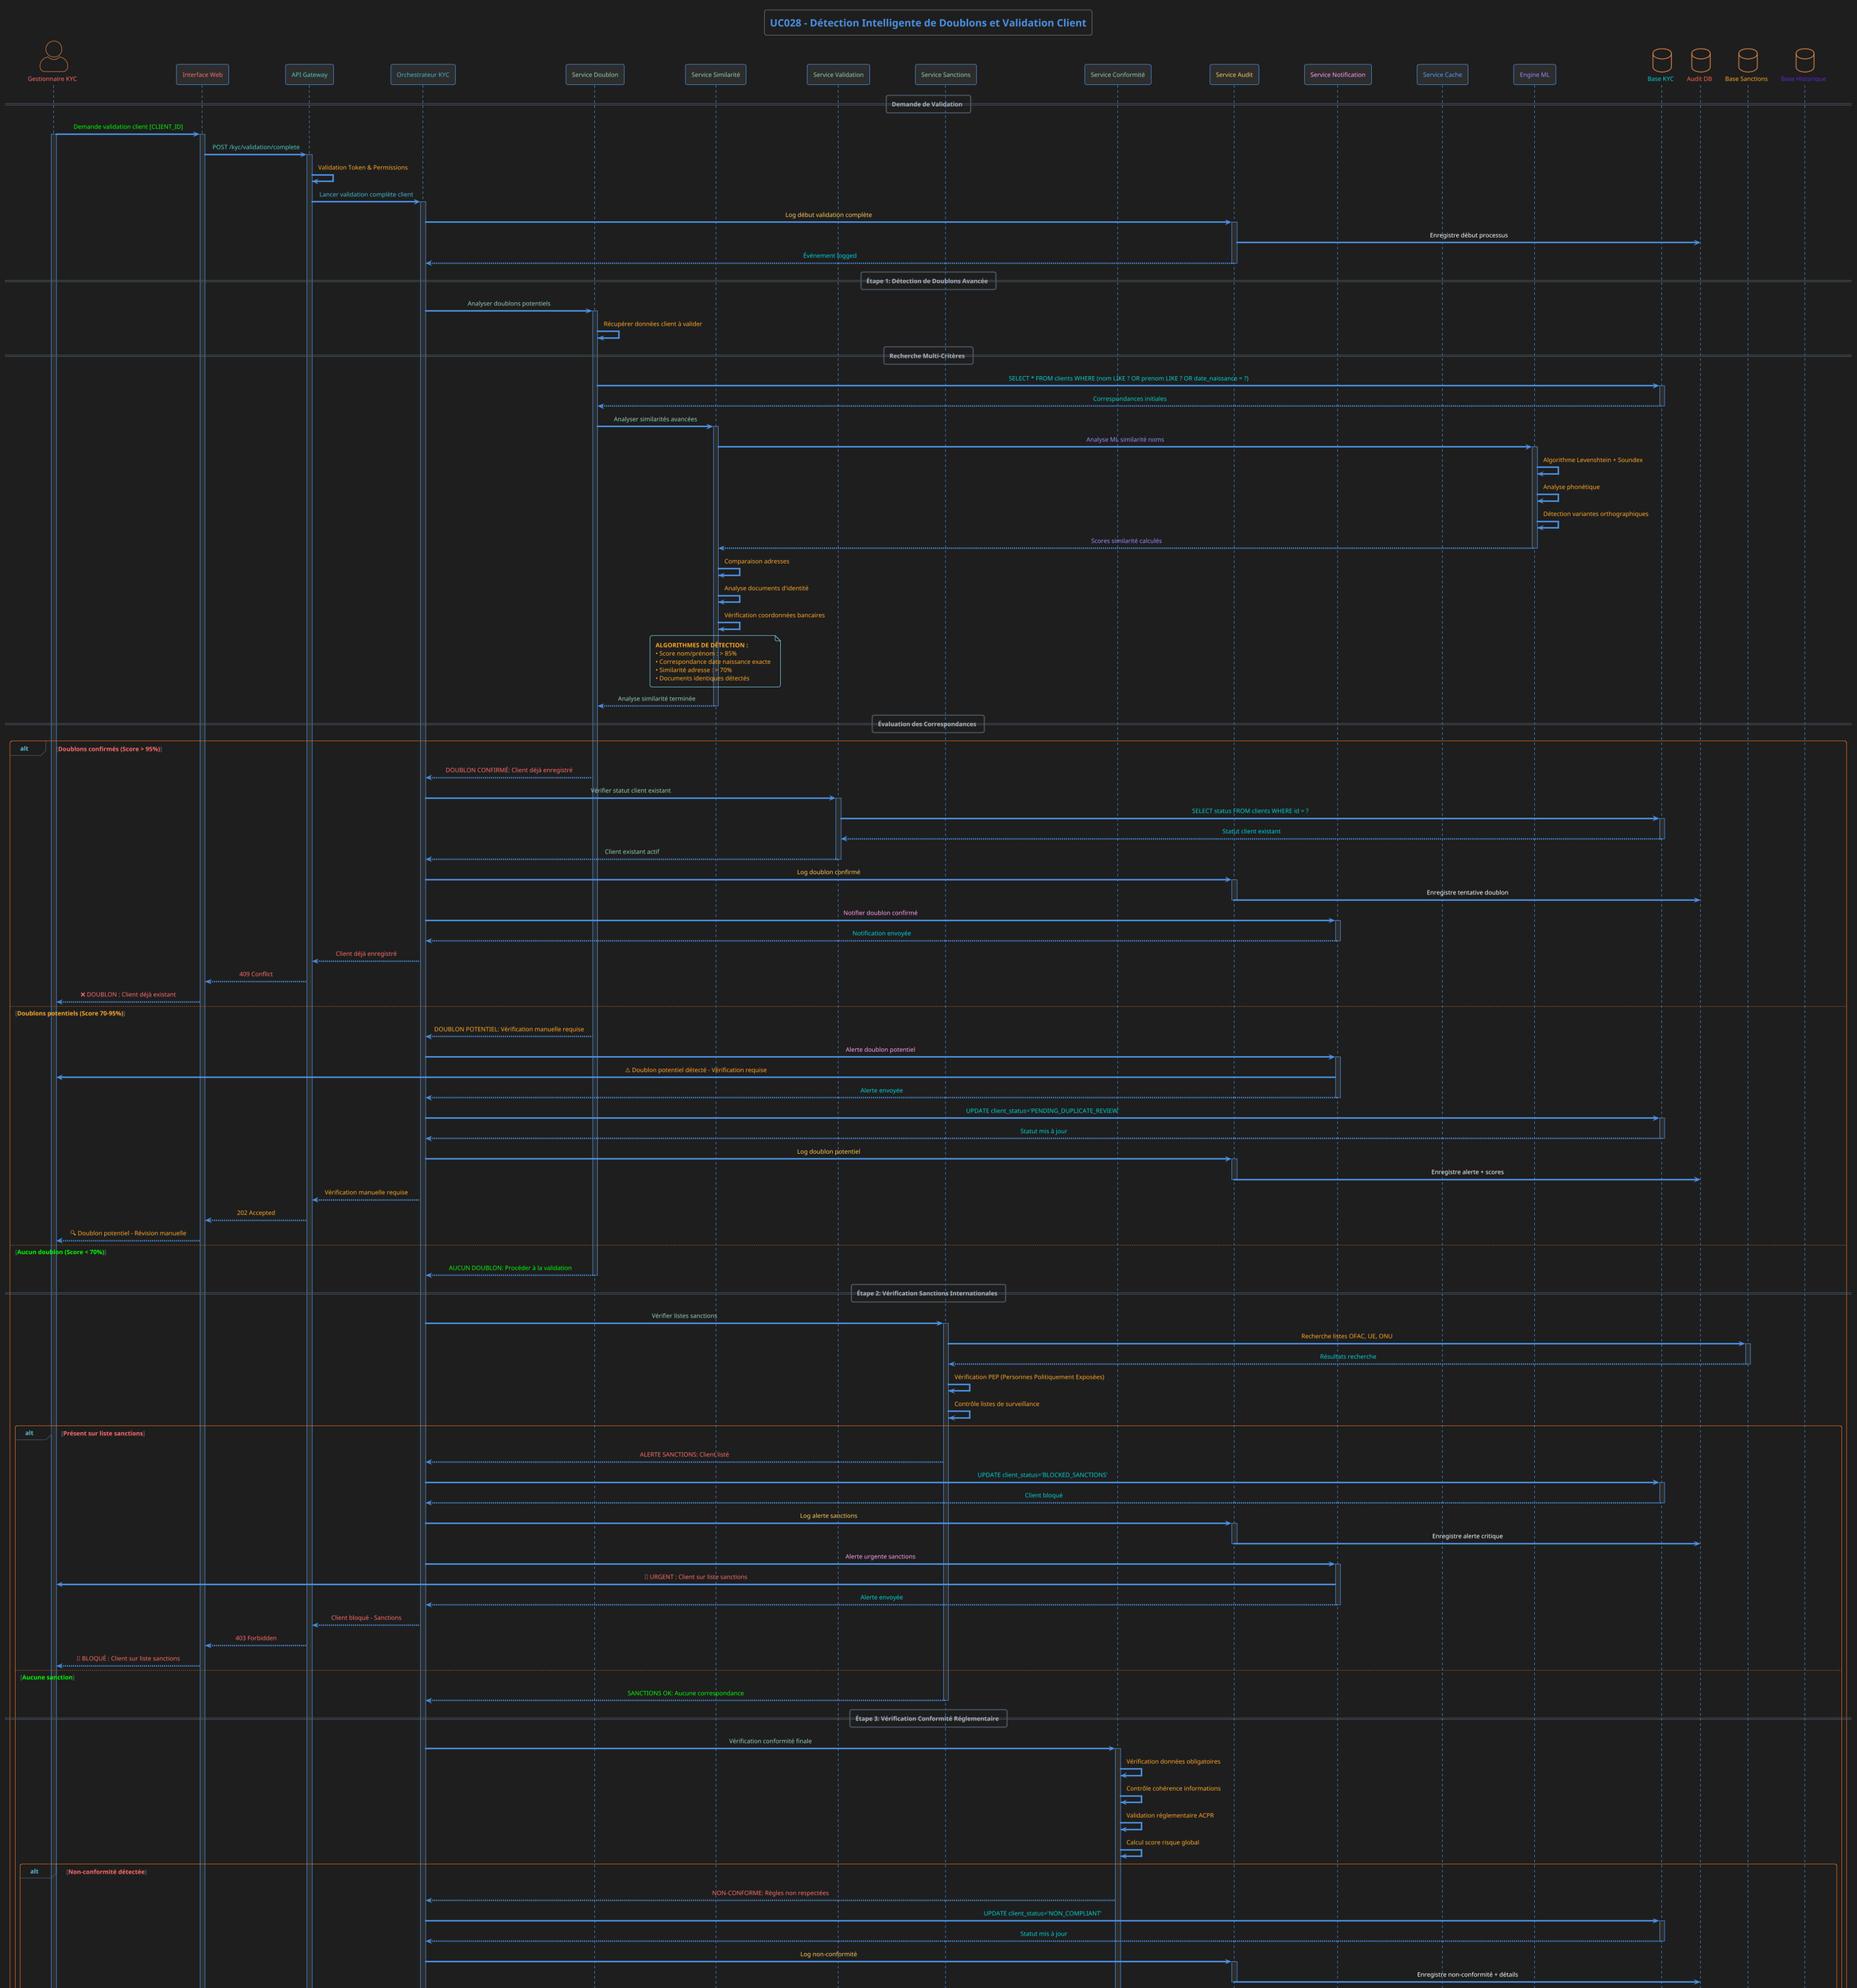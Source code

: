 @startuml UC028
!theme superhero-outline
skinparam backgroundColor #1e1e1e
skinparam actorStyle awesome
skinparam participant {
    BackgroundColor #2d2d2d
    BorderColor #4a90e2
    FontColor #ffffff
}
skinparam sequence {
    ArrowColor #4a90e2
    LifeLineBackgroundColor #2d2d2d
    LifeLineBorderColor #4a90e2
    MessageAlignment center
}

title <color:#4a90e2>UC028 - Détection Intelligente de Doublons et Validation Client</color>

' Acteurs
actor "<color:#ff6b6b>Gestionnaire KYC</color>" as Gestionnaire

' Interface Layer
participant "<color:#ff6b6b>Interface Web</color>" as WebUI
participant "<color:#4ecdc4>API Gateway</color>" as Gateway

' Orchestration Layer
participant "<color:#45b7d1>Orchestrateur KYC</color>" as Orchestrator

' Services Métier
participant "<color:#96ceb4>Service Doublon</color>" as DuplicateService
participant "<color:#96ceb4>Service Similarité</color>" as SimilarityService
participant "<color:#96ceb4>Service Validation</color>" as ValidationService
participant "<color:#96ceb4>Service Sanctions</color>" as SanctionsService
participant "<color:#96ceb4>Service Conformité</color>" as ComplianceService

' Services Techniques
participant "<color:#feca57>Service Audit</color>" as AuditService
participant "<color:#ff9ff3>Service Notification</color>" as NotificationService
participant "<color:#54a0ff>Service Cache</color>" as CacheService
participant "<color:#9c88ff>Engine ML</color>" as MLEngine

' Infrastructure
database "<color:#00d2d3>Base KYC</color>" as KYCDB
database "<color:#ff6348>Audit DB</color>" as AuditDB
database "<color:#ffa726>Base Sanctions</color>" as SanctionsDB
database "<color:#5f27cd>Base Historique</color>" as HistoryDB

== Demande de Validation ==

Gestionnaire -> WebUI : <color:#00ff00>Demande validation client [CLIENT_ID]</color>
activate Gestionnaire
activate WebUI

WebUI -> Gateway : <color:#4ecdc4>POST /kyc/validation/complete</color>
activate Gateway

Gateway -> Gateway : <color:#ffa726>Validation Token & Permissions</color>
Gateway -> Orchestrator : <color:#45b7d1>Lancer validation complète client</color>
activate Orchestrator

Orchestrator -> AuditService : <color:#feca57>Log début validation complète</color>
activate AuditService
AuditService -> AuditDB : Enregistre début processus
AuditService --> Orchestrator : <color:#00d2d3>Événement logged</color>
deactivate AuditService

== Étape 1: Détection de Doublons Avancée ==

Orchestrator -> DuplicateService : <color:#96ceb4>Analyser doublons potentiels</color>
activate DuplicateService

DuplicateService -> DuplicateService : <color:#ffa726>Récupérer données client à valider</color>

== Recherche Multi-Critères ==

DuplicateService -> KYCDB : <color:#00d2d3>SELECT * FROM clients WHERE (nom LIKE ? OR prenom LIKE ? OR date_naissance = ?)</color>
activate KYCDB
KYCDB --> DuplicateService : <color:#00d2d3>Correspondances initiales</color>
deactivate KYCDB

DuplicateService -> SimilarityService : <color:#96ceb4>Analyser similarités avancées</color>
activate SimilarityService

SimilarityService -> MLEngine : <color:#9c88ff>Analyse ML similarité noms</color>
activate MLEngine
MLEngine -> MLEngine : <color:#ffa726>Algorithme Levenshtein + Soundex</color>
MLEngine -> MLEngine : <color:#ffa726>Analyse phonétique</color>
MLEngine -> MLEngine : <color:#ffa726>Détection variantes orthographiques</color>
MLEngine --> SimilarityService : <color:#9c88ff>Scores similarité calculés</color>
deactivate MLEngine

SimilarityService -> SimilarityService : <color:#ffa726>Comparaison adresses</color>
SimilarityService -> SimilarityService : <color:#ffa726>Analyse documents d'identité</color>
SimilarityService -> SimilarityService : <color:#ffa726>Vérification coordonnées bancaires</color>

note over SimilarityService : <color:#ffa726>**ALGORITHMES DE DÉTECTION :**</color>\n<color:#ffa726>• Score nom/prénom : > 85%</color>\n<color:#ffa726>• Correspondance date naissance exacte</color>\n<color:#ffa726>• Similarité adresse : > 70%</color>\n<color:#ffa726>• Documents identiques détectés</color>

SimilarityService --> DuplicateService : <color:#96ceb4>Analyse similarité terminée</color>
deactivate SimilarityService

== Évaluation des Correspondances ==

alt <color:#ff6b6b>Doublons confirmés (Score > 95%)</color>
    DuplicateService --> Orchestrator : <color:#ff6b6b>DOUBLON CONFIRMÉ: Client déjà enregistré</color>
    
    Orchestrator -> ValidationService : <color:#96ceb4>Vérifier statut client existant</color>
    activate ValidationService
    ValidationService -> KYCDB : <color:#00d2d3>SELECT status FROM clients WHERE id = ?</color>
    activate KYCDB
    KYCDB --> ValidationService : <color:#00d2d3>Statut client existant</color>
    deactivate KYCDB
    ValidationService --> Orchestrator : <color:#96ceb4>Client existant actif</color>
    deactivate ValidationService
    
    Orchestrator -> AuditService : <color:#feca57>Log doublon confirmé</color>
    activate AuditService
    AuditService -> AuditDB : Enregistre tentative doublon
    deactivate AuditService
    
    Orchestrator -> NotificationService : <color:#ff9ff3>Notifier doublon confirmé</color>
    activate NotificationService
    NotificationService --> Orchestrator : <color:#00d2d3>Notification envoyée</color>
    deactivate NotificationService
    
    Orchestrator --> Gateway : <color:#ff6b6b>Client déjà enregistré</color>
    Gateway --> WebUI : <color:#ff6b6b>409 Conflict</color>
    WebUI --> Gestionnaire : <color:#ff6b6b>❌ DOUBLON : Client déjà existant</color>
    
else <color:#ffa726>Doublons potentiels (Score 70-95%)</color>
    DuplicateService --> Orchestrator : <color:#ffa726>DOUBLON POTENTIEL: Vérification manuelle requise</color>
    
    Orchestrator -> NotificationService : <color:#ff9ff3>Alerte doublon potentiel</color>
    activate NotificationService
    NotificationService -> Gestionnaire : <color:#ffa726>⚠️ Doublon potentiel détecté - Vérification requise</color>
    NotificationService --> Orchestrator : <color:#00d2d3>Alerte envoyée</color>
    deactivate NotificationService
    
    Orchestrator -> KYCDB : <color:#00d2d3>UPDATE client_status='PENDING_DUPLICATE_REVIEW'</color>
    activate KYCDB
    KYCDB --> Orchestrator : <color:#00d2d3>Statut mis à jour</color>
    deactivate KYCDB
    
    Orchestrator -> AuditService : <color:#feca57>Log doublon potentiel</color>
    activate AuditService
    AuditService -> AuditDB : Enregistre alerte + scores
    deactivate AuditService
    
    Orchestrator --> Gateway : <color:#ffa726>Vérification manuelle requise</color>
    Gateway --> WebUI : <color:#ffa726>202 Accepted</color>
    WebUI --> Gestionnaire : <color:#ffa726>🔍 Doublon potentiel - Révision manuelle</color>
    
else <color:#00ff00>Aucun doublon (Score < 70%)</color>
    DuplicateService --> Orchestrator : <color:#00ff00>AUCUN DOUBLON: Procéder à la validation</color>
    deactivate DuplicateService
    
    == Étape 2: Vérification Sanctions Internationales ==
    
    Orchestrator -> SanctionsService : <color:#96ceb4>Vérifier listes sanctions</color>
    activate SanctionsService
    
    SanctionsService -> SanctionsDB : <color:#ffa726>Recherche listes OFAC, UE, ONU</color>
    activate SanctionsDB
    SanctionsDB --> SanctionsService : <color:#00d2d3>Résultats recherche</color>
    deactivate SanctionsDB
    
    SanctionsService -> SanctionsService : <color:#ffa726>Vérification PEP (Personnes Politiquement Exposées)</color>
    SanctionsService -> SanctionsService : <color:#ffa726>Contrôle listes de surveillance</color>
    
    alt <color:#ff6b6b>Présent sur liste sanctions</color>
        SanctionsService --> Orchestrator : <color:#ff6b6b>ALERTE SANCTIONS: Client listé</color>
        
        Orchestrator -> KYCDB : <color:#00d2d3>UPDATE client_status='BLOCKED_SANCTIONS'</color>
        activate KYCDB
        KYCDB --> Orchestrator : <color:#00d2d3>Client bloqué</color>
        deactivate KYCDB
        
        Orchestrator -> AuditService : <color:#feca57>Log alerte sanctions</color>
        activate AuditService
        AuditService -> AuditDB : Enregistre alerte critique
        deactivate AuditService
        
        Orchestrator -> NotificationService : <color:#ff9ff3>Alerte urgente sanctions</color>
        activate NotificationService
        NotificationService -> Gestionnaire : <color:#ff6b6b>🚨 URGENT : Client sur liste sanctions</color>
        NotificationService --> Orchestrator : <color:#00d2d3>Alerte envoyée</color>
        deactivate NotificationService
        
        Orchestrator --> Gateway : <color:#ff6b6b>Client bloqué - Sanctions</color>
        Gateway --> WebUI : <color:#ff6b6b>403 Forbidden</color>
        WebUI --> Gestionnaire : <color:#ff6b6b>🚫 BLOQUÉ : Client sur liste sanctions</color>
        
    else <color:#00ff00>Aucune sanction</color>
        SanctionsService --> Orchestrator : <color:#00ff00>SANCTIONS OK: Aucune correspondance</color>
        deactivate SanctionsService
        
        == Étape 3: Vérification Conformité Réglementaire ==
        
        Orchestrator -> ComplianceService : <color:#96ceb4>Vérification conformité finale</color>
        activate ComplianceService
        
        ComplianceService -> ComplianceService : <color:#ffa726>Vérification données obligatoires</color>
        ComplianceService -> ComplianceService : <color:#ffa726>Contrôle cohérence informations</color>
        ComplianceService -> ComplianceService : <color:#ffa726>Validation réglementaire ACPR</color>
        ComplianceService -> ComplianceService : <color:#ffa726>Calcul score risque global</color>
        
        alt <color:#ff6b6b>Non-conformité détectée</color>
            ComplianceService --> Orchestrator : <color:#ff6b6b>NON-CONFORME: Règles non respectées</color>
            
            Orchestrator -> KYCDB : <color:#00d2d3>UPDATE client_status='NON_COMPLIANT'</color>
            activate KYCDB
            KYCDB --> Orchestrator : <color:#00d2d3>Statut mis à jour</color>
            deactivate KYCDB
            
            Orchestrator -> AuditService : <color:#feca57>Log non-conformité</color>
            activate AuditService
            AuditService -> AuditDB : Enregistre non-conformité + détails
            deactivate AuditService
            
            Orchestrator -> NotificationService : <color:#ff9ff3>Notifier non-conformité</color>
            activate NotificationService
            NotificationService -> Gestionnaire : <color:#ff6b6b>❌ Non-conforme : Règles KYC non respectées</color>
            NotificationService --> Orchestrator : <color:#00d2d3>Notification envoyée</color>
            deactivate NotificationService
            
            Orchestrator --> Gateway : <color:#ff6b6b>Client non-conforme</color>
            Gateway --> WebUI : <color:#ff6b6b>422 Unprocessable Entity</color>
            WebUI --> Gestionnaire : <color:#ff6b6b>❌ Validation échouée - Non-conformité</color>
            
        else <color:#00ff00>Conformité validée</color>
            ComplianceService --> Orchestrator : <color:#00ff00>CONFORME: Validation réussie</color>
            deactivate ComplianceService
            
            == Finalisation Validation ==
            
            Orchestrator -> KYCDB : <color:#00d2d3>UPDATE client_status='VALIDATED', validation_date=NOW()</color>
            activate KYCDB
            KYCDB --> Orchestrator : <color:#00d2d3>Client validé</color>
            deactivate KYCDB
            
            Orchestrator -> HistoryDB : <color:#5f27cd>INSERT validation_history</color>
            activate HistoryDB
            HistoryDB --> Orchestrator : <color:#00d2d3>Historique enregistré</color>
            deactivate HistoryDB
            
            Orchestrator -> CacheService : <color:#54a0ff>Invalider caches client</color>
            activate CacheService
            CacheService --> Orchestrator : <color:#00d2d3>Caches invalidés</color>
            deactivate CacheService
            
            Orchestrator -> AuditService : <color:#feca57>Log validation réussie</color>
            activate AuditService
            AuditService -> AuditDB : Enregistre validation complète
            deactivate AuditService
            
            Orchestrator -> NotificationService : <color:#ff9ff3>Notifier validation réussie</color>
            activate NotificationService
            NotificationService -> Gestionnaire : <color:#00ff00>✅ Client validé avec succès</color>
            NotificationService --> Orchestrator : <color:#00d2d3>Notification envoyée</color>
            deactivate NotificationService
            
            note over Orchestrator : <color:#00ff00>**CLIENT VALIDÉ :**</color>\n<color:#00ff00>• Aucun doublon détecté</color>\n<color:#00ff00>• Sanctions vérifiées</color>\n<color:#00ff00>• Conformité validée</color>\n<color:#00ff00>→ Prêt pour ouverture compte</color>
            
            Orchestrator --> Gateway : <color:#00ff00>Validation terminée avec succès</color>
            deactivate Orchestrator
            Gateway --> WebUI : <color:#00ff00>200 OK + Certificat validation</color>
            deactivate Gateway
            WebUI --> Gestionnaire : <color:#00ff00>✅ Client validé - Prêt pour ouverture compte</color>
            deactivate WebUI
            
        end
    end
end

deactivate Gestionnaire

note over KYCDB : <color:#ffa726>**TRAÇABILITÉ COMPLÈTE :**</color>\n<color:#ffa726>• Historique vérifications</color>\n<color:#ffa726>• Scores de similarité</color>\n<color:#ffa726>• Résultats contrôles sanctions</color>\n<color:#ffa726>• Validation conformité</color>

@enduml
